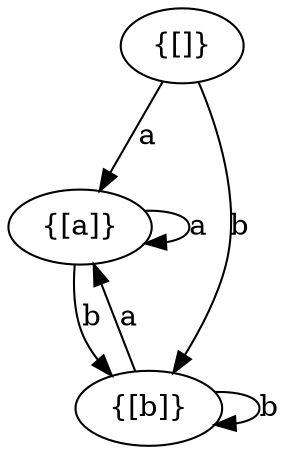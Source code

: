 # Action shallow history of depth 1 for test1.dot
digraph G {
 0 -> 1 [label="a"];
 0 -> 2 [label="b"];
 1 -> 1 [label="a"];
 1 -> 2 [label="b"];
 2 -> 1 [label="a"];
 2 -> 2 [label="b"];
 0 [label="{[]}"];
 1 [label="{[a]}"];
 2 [label="{[b]}"];
}